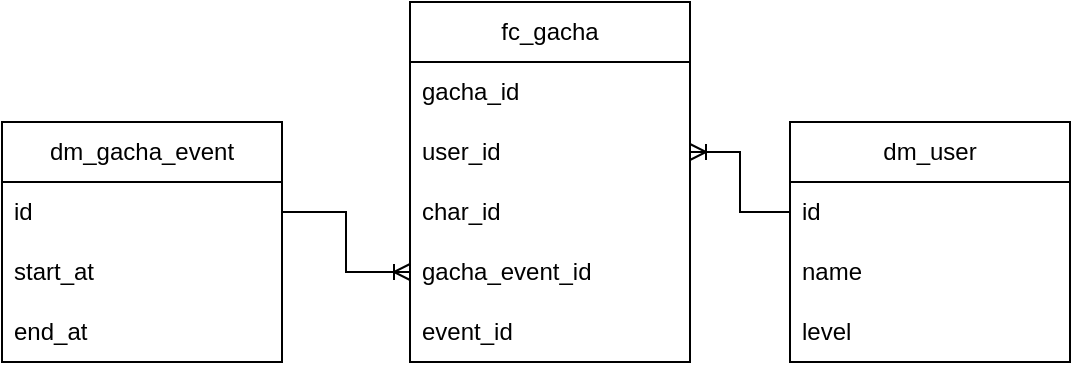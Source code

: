 <mxfile version="21.2.1" type="github">
  <diagram name="ページ1" id="f6Dv2P5GHqyA_TYyPfEV">
    <mxGraphModel dx="1026" dy="661" grid="1" gridSize="10" guides="1" tooltips="1" connect="1" arrows="1" fold="1" page="1" pageScale="1" pageWidth="827" pageHeight="1169" math="0" shadow="0">
      <root>
        <mxCell id="0" />
        <mxCell id="1" parent="0" />
        <mxCell id="bY0GPy6hPjJhHwD7dzBP-4" value="fc_gacha" style="swimlane;fontStyle=0;childLayout=stackLayout;horizontal=1;startSize=30;horizontalStack=0;resizeParent=1;resizeParentMax=0;resizeLast=0;collapsible=1;marginBottom=0;whiteSpace=wrap;html=1;" parent="1" vertex="1">
          <mxGeometry x="224" y="10" width="140" height="180" as="geometry" />
        </mxCell>
        <mxCell id="bY0GPy6hPjJhHwD7dzBP-5" value="gacha_id" style="text;strokeColor=none;fillColor=none;align=left;verticalAlign=middle;spacingLeft=4;spacingRight=4;overflow=hidden;points=[[0,0.5],[1,0.5]];portConstraint=eastwest;rotatable=0;whiteSpace=wrap;html=1;" parent="bY0GPy6hPjJhHwD7dzBP-4" vertex="1">
          <mxGeometry y="30" width="140" height="30" as="geometry" />
        </mxCell>
        <mxCell id="bY0GPy6hPjJhHwD7dzBP-6" value="user_id" style="text;strokeColor=none;fillColor=none;align=left;verticalAlign=middle;spacingLeft=4;spacingRight=4;overflow=hidden;points=[[0,0.5],[1,0.5]];portConstraint=eastwest;rotatable=0;whiteSpace=wrap;html=1;" parent="bY0GPy6hPjJhHwD7dzBP-4" vertex="1">
          <mxGeometry y="60" width="140" height="30" as="geometry" />
        </mxCell>
        <mxCell id="dBBKFcjXPf2hP2d8Vosu-2" value="char_id" style="text;strokeColor=none;fillColor=none;align=left;verticalAlign=middle;spacingLeft=4;spacingRight=4;overflow=hidden;points=[[0,0.5],[1,0.5]];portConstraint=eastwest;rotatable=0;whiteSpace=wrap;html=1;" vertex="1" parent="bY0GPy6hPjJhHwD7dzBP-4">
          <mxGeometry y="90" width="140" height="30" as="geometry" />
        </mxCell>
        <mxCell id="dBBKFcjXPf2hP2d8Vosu-1" value="gacha_event_id" style="text;strokeColor=none;fillColor=none;align=left;verticalAlign=middle;spacingLeft=4;spacingRight=4;overflow=hidden;points=[[0,0.5],[1,0.5]];portConstraint=eastwest;rotatable=0;whiteSpace=wrap;html=1;" vertex="1" parent="bY0GPy6hPjJhHwD7dzBP-4">
          <mxGeometry y="120" width="140" height="30" as="geometry" />
        </mxCell>
        <mxCell id="bY0GPy6hPjJhHwD7dzBP-7" value="event_id" style="text;strokeColor=none;fillColor=none;align=left;verticalAlign=middle;spacingLeft=4;spacingRight=4;overflow=hidden;points=[[0,0.5],[1,0.5]];portConstraint=eastwest;rotatable=0;whiteSpace=wrap;html=1;" parent="bY0GPy6hPjJhHwD7dzBP-4" vertex="1">
          <mxGeometry y="150" width="140" height="30" as="geometry" />
        </mxCell>
        <mxCell id="bY0GPy6hPjJhHwD7dzBP-16" value="dm_gacha_event" style="swimlane;fontStyle=0;childLayout=stackLayout;horizontal=1;startSize=30;horizontalStack=0;resizeParent=1;resizeParentMax=0;resizeLast=0;collapsible=1;marginBottom=0;whiteSpace=wrap;html=1;" parent="1" vertex="1">
          <mxGeometry x="20" y="70" width="140" height="120" as="geometry" />
        </mxCell>
        <mxCell id="bY0GPy6hPjJhHwD7dzBP-17" value="id" style="text;strokeColor=none;fillColor=none;align=left;verticalAlign=middle;spacingLeft=4;spacingRight=4;overflow=hidden;points=[[0,0.5],[1,0.5]];portConstraint=eastwest;rotatable=0;whiteSpace=wrap;html=1;" parent="bY0GPy6hPjJhHwD7dzBP-16" vertex="1">
          <mxGeometry y="30" width="140" height="30" as="geometry" />
        </mxCell>
        <mxCell id="bY0GPy6hPjJhHwD7dzBP-18" value="start_at" style="text;strokeColor=none;fillColor=none;align=left;verticalAlign=middle;spacingLeft=4;spacingRight=4;overflow=hidden;points=[[0,0.5],[1,0.5]];portConstraint=eastwest;rotatable=0;whiteSpace=wrap;html=1;" parent="bY0GPy6hPjJhHwD7dzBP-16" vertex="1">
          <mxGeometry y="60" width="140" height="30" as="geometry" />
        </mxCell>
        <mxCell id="bY0GPy6hPjJhHwD7dzBP-19" value="end_at" style="text;strokeColor=none;fillColor=none;align=left;verticalAlign=middle;spacingLeft=4;spacingRight=4;overflow=hidden;points=[[0,0.5],[1,0.5]];portConstraint=eastwest;rotatable=0;whiteSpace=wrap;html=1;" parent="bY0GPy6hPjJhHwD7dzBP-16" vertex="1">
          <mxGeometry y="90" width="140" height="30" as="geometry" />
        </mxCell>
        <mxCell id="bY0GPy6hPjJhHwD7dzBP-20" style="edgeStyle=orthogonalEdgeStyle;rounded=0;orthogonalLoop=1;jettySize=auto;html=1;exitX=1;exitY=0.5;exitDx=0;exitDy=0;entryX=0;entryY=0.5;entryDx=0;entryDy=0;endArrow=ERoneToMany;endFill=0;" parent="1" source="bY0GPy6hPjJhHwD7dzBP-17" target="dBBKFcjXPf2hP2d8Vosu-1" edge="1">
          <mxGeometry relative="1" as="geometry" />
        </mxCell>
        <mxCell id="dBBKFcjXPf2hP2d8Vosu-3" value="dm_user" style="swimlane;fontStyle=0;childLayout=stackLayout;horizontal=1;startSize=30;horizontalStack=0;resizeParent=1;resizeParentMax=0;resizeLast=0;collapsible=1;marginBottom=0;whiteSpace=wrap;html=1;" vertex="1" parent="1">
          <mxGeometry x="414" y="70" width="140" height="120" as="geometry" />
        </mxCell>
        <mxCell id="dBBKFcjXPf2hP2d8Vosu-4" value="id" style="text;strokeColor=none;fillColor=none;align=left;verticalAlign=middle;spacingLeft=4;spacingRight=4;overflow=hidden;points=[[0,0.5],[1,0.5]];portConstraint=eastwest;rotatable=0;whiteSpace=wrap;html=1;" vertex="1" parent="dBBKFcjXPf2hP2d8Vosu-3">
          <mxGeometry y="30" width="140" height="30" as="geometry" />
        </mxCell>
        <mxCell id="dBBKFcjXPf2hP2d8Vosu-5" value="name" style="text;strokeColor=none;fillColor=none;align=left;verticalAlign=middle;spacingLeft=4;spacingRight=4;overflow=hidden;points=[[0,0.5],[1,0.5]];portConstraint=eastwest;rotatable=0;whiteSpace=wrap;html=1;" vertex="1" parent="dBBKFcjXPf2hP2d8Vosu-3">
          <mxGeometry y="60" width="140" height="30" as="geometry" />
        </mxCell>
        <mxCell id="dBBKFcjXPf2hP2d8Vosu-6" value="level" style="text;strokeColor=none;fillColor=none;align=left;verticalAlign=middle;spacingLeft=4;spacingRight=4;overflow=hidden;points=[[0,0.5],[1,0.5]];portConstraint=eastwest;rotatable=0;whiteSpace=wrap;html=1;" vertex="1" parent="dBBKFcjXPf2hP2d8Vosu-3">
          <mxGeometry y="90" width="140" height="30" as="geometry" />
        </mxCell>
        <mxCell id="dBBKFcjXPf2hP2d8Vosu-7" style="edgeStyle=orthogonalEdgeStyle;rounded=0;orthogonalLoop=1;jettySize=auto;html=1;exitX=0;exitY=0.5;exitDx=0;exitDy=0;entryX=1;entryY=0.5;entryDx=0;entryDy=0;startArrow=none;startFill=0;endArrow=ERoneToMany;endFill=0;" edge="1" parent="1" source="dBBKFcjXPf2hP2d8Vosu-4" target="bY0GPy6hPjJhHwD7dzBP-6">
          <mxGeometry relative="1" as="geometry" />
        </mxCell>
      </root>
    </mxGraphModel>
  </diagram>
</mxfile>
